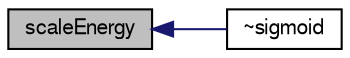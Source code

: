 digraph "scaleEnergy"
{
  bgcolor="transparent";
  edge [fontname="FreeSans",fontsize="10",labelfontname="FreeSans",labelfontsize="10"];
  node [fontname="FreeSans",fontsize="10",shape=record];
  rankdir="LR";
  Node312 [label="scaleEnergy",height=0.2,width=0.4,color="black", fillcolor="grey75", style="filled", fontcolor="black"];
  Node312 -> Node313 [dir="back",color="midnightblue",fontsize="10",style="solid",fontname="FreeSans"];
  Node313 [label="~sigmoid",height=0.2,width=0.4,color="black",URL="$a24438.html#a91c3b1d796eb213a71c74ffa8ab6f68c",tooltip="Destructor. "];
}
